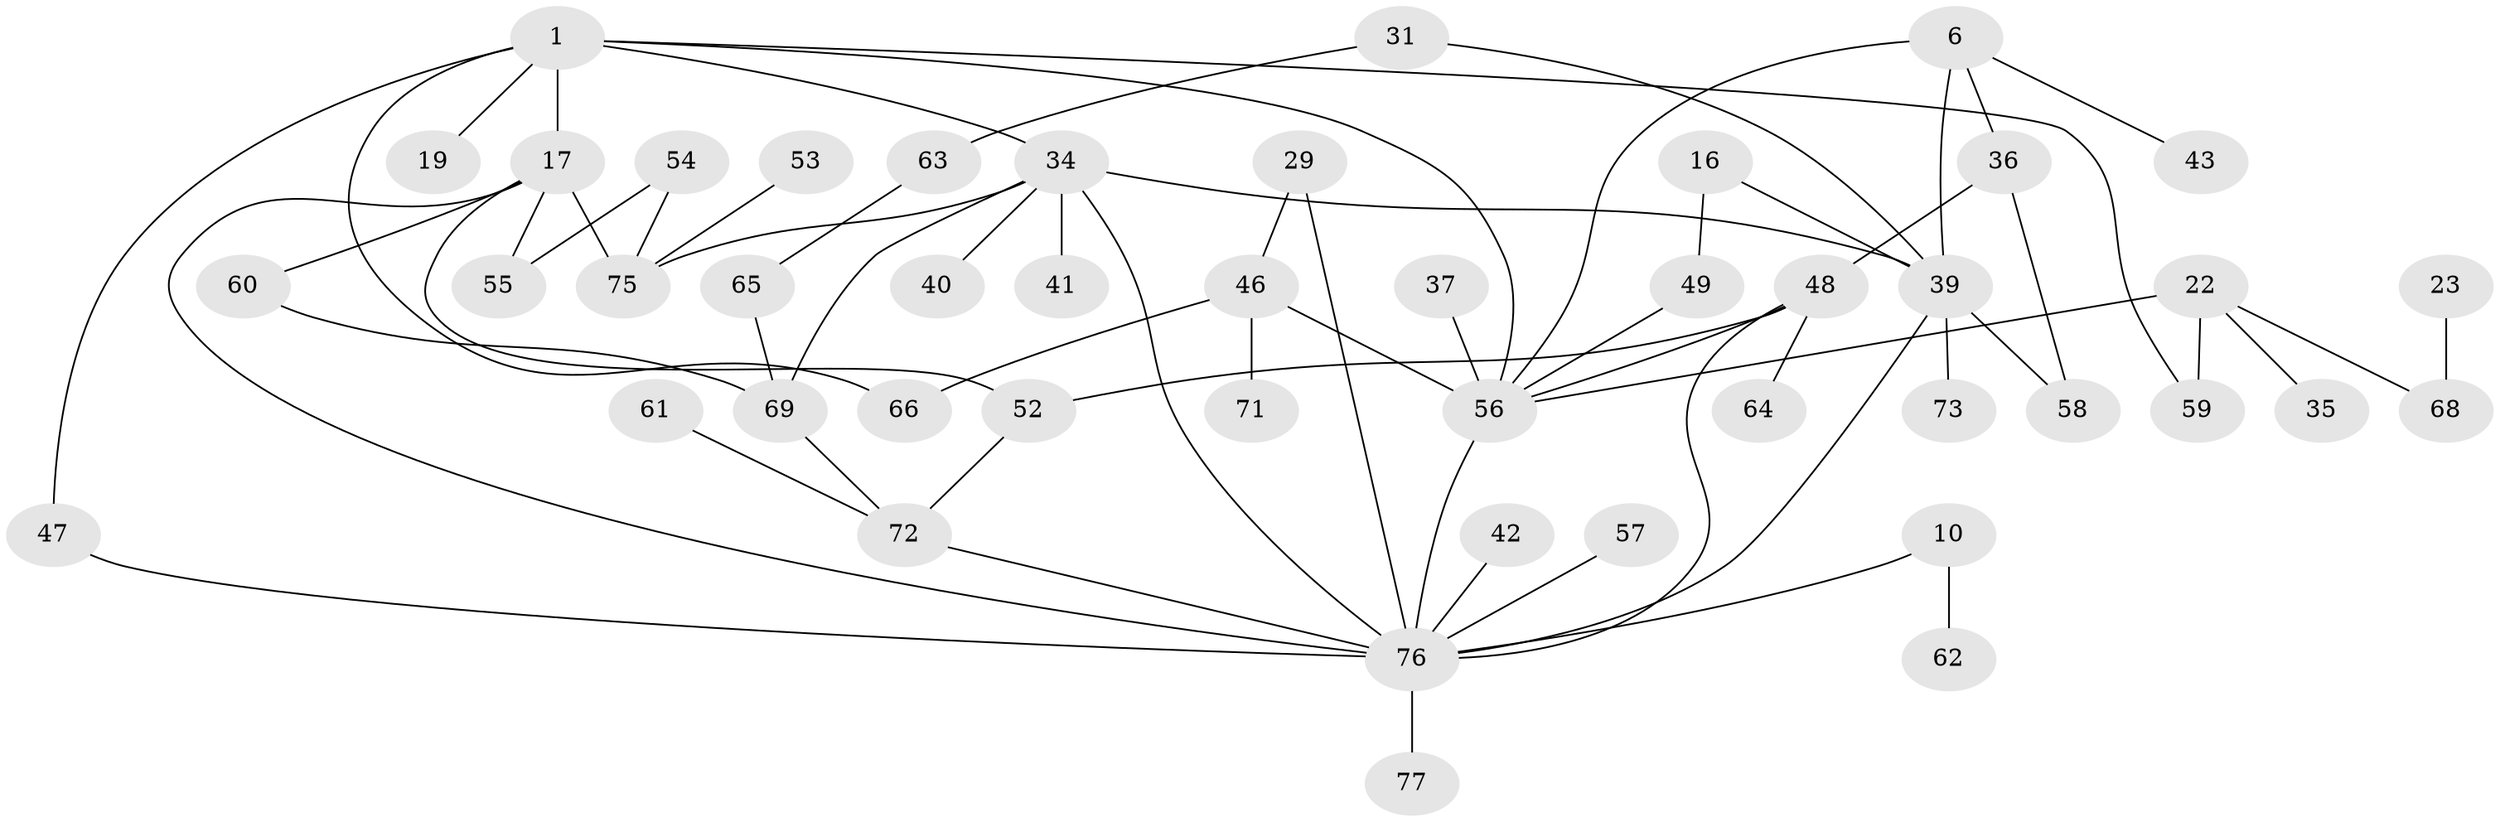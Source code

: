// original degree distribution, {8: 0.025974025974025976, 5: 0.06493506493506493, 4: 0.2077922077922078, 3: 0.18181818181818182, 7: 0.012987012987012988, 6: 0.012987012987012988, 2: 0.2857142857142857, 1: 0.2077922077922078}
// Generated by graph-tools (version 1.1) at 2025/46/03/04/25 21:46:09]
// undirected, 46 vertices, 64 edges
graph export_dot {
graph [start="1"]
  node [color=gray90,style=filled];
  1;
  6;
  10;
  16;
  17 [super="+11"];
  19;
  22 [super="+15"];
  23;
  29;
  31;
  34 [super="+21"];
  35;
  36;
  37;
  39 [super="+4"];
  40;
  41;
  42;
  43;
  46 [super="+27"];
  47;
  48 [super="+28"];
  49;
  52;
  53;
  54;
  55;
  56 [super="+8+13+32"];
  57;
  58;
  59 [super="+50"];
  60;
  61;
  62;
  63;
  64;
  65;
  66 [super="+5"];
  68 [super="+67"];
  69;
  71;
  72 [super="+45"];
  73;
  75 [super="+24"];
  76 [super="+70+74"];
  77;
  1 -- 19;
  1 -- 47;
  1 -- 17 [weight=2];
  1 -- 66;
  1 -- 56;
  1 -- 59;
  1 -- 34;
  6 -- 36;
  6 -- 43;
  6 -- 39;
  6 -- 56;
  10 -- 62;
  10 -- 76;
  16 -- 49;
  16 -- 39;
  17 -- 52;
  17 -- 55;
  17 -- 75 [weight=2];
  17 -- 60;
  17 -- 76;
  22 -- 59 [weight=2];
  22 -- 56 [weight=2];
  22 -- 68 [weight=2];
  22 -- 35;
  23 -- 68;
  29 -- 46 [weight=2];
  29 -- 76 [weight=2];
  31 -- 63;
  31 -- 39;
  34 -- 40;
  34 -- 39 [weight=2];
  34 -- 69;
  34 -- 41;
  34 -- 75;
  34 -- 76 [weight=2];
  36 -- 48 [weight=2];
  36 -- 58;
  37 -- 56;
  39 -- 73;
  39 -- 58;
  39 -- 76 [weight=2];
  42 -- 76;
  46 -- 71;
  46 -- 66;
  46 -- 56;
  47 -- 76;
  48 -- 64;
  48 -- 52;
  48 -- 56;
  48 -- 76;
  49 -- 56;
  52 -- 72;
  53 -- 75;
  54 -- 55;
  54 -- 75;
  56 -- 76 [weight=4];
  57 -- 76 [weight=2];
  60 -- 69;
  61 -- 72;
  63 -- 65;
  65 -- 69;
  69 -- 72;
  72 -- 76;
  76 -- 77;
}
